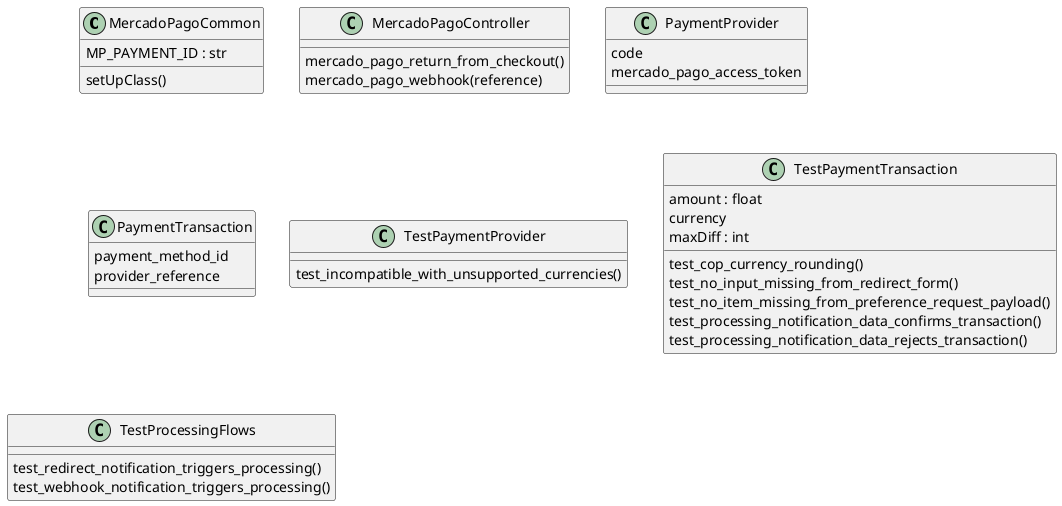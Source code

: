 @startuml classes_payment_mercado_pago
set namespaceSeparator none
class "MercadoPagoCommon" as odoo_src.odoo.addons.payment_mercado_pago.tests.common.MercadoPagoCommon {
  MP_PAYMENT_ID : str
  setUpClass()
}
class "MercadoPagoController" as odoo_src.odoo.addons.payment_mercado_pago.controllers.main.MercadoPagoController {
  mercado_pago_return_from_checkout()
  mercado_pago_webhook(reference)
}
class "PaymentProvider" as odoo_src.odoo.addons.payment_mercado_pago.models.payment_provider.PaymentProvider {
  code
  mercado_pago_access_token
}
class "PaymentTransaction" as odoo_src.odoo.addons.payment_mercado_pago.models.payment_transaction.PaymentTransaction {
  payment_method_id
  provider_reference
}
class "TestPaymentProvider" as odoo_src.odoo.addons.payment_mercado_pago.tests.test_payment_provider.TestPaymentProvider {
  test_incompatible_with_unsupported_currencies()
}
class "TestPaymentTransaction" as odoo_src.odoo.addons.payment_mercado_pago.tests.test_payment_transaction.TestPaymentTransaction {
  amount : float
  currency
  maxDiff : int
  test_cop_currency_rounding()
  test_no_input_missing_from_redirect_form()
  test_no_item_missing_from_preference_request_payload()
  test_processing_notification_data_confirms_transaction()
  test_processing_notification_data_rejects_transaction()
}
class "TestProcessingFlows" as odoo_src.odoo.addons.payment_mercado_pago.tests.test_processing_flows.TestProcessingFlows {
  test_redirect_notification_triggers_processing()
  test_webhook_notification_triggers_processing()
}
@enduml
